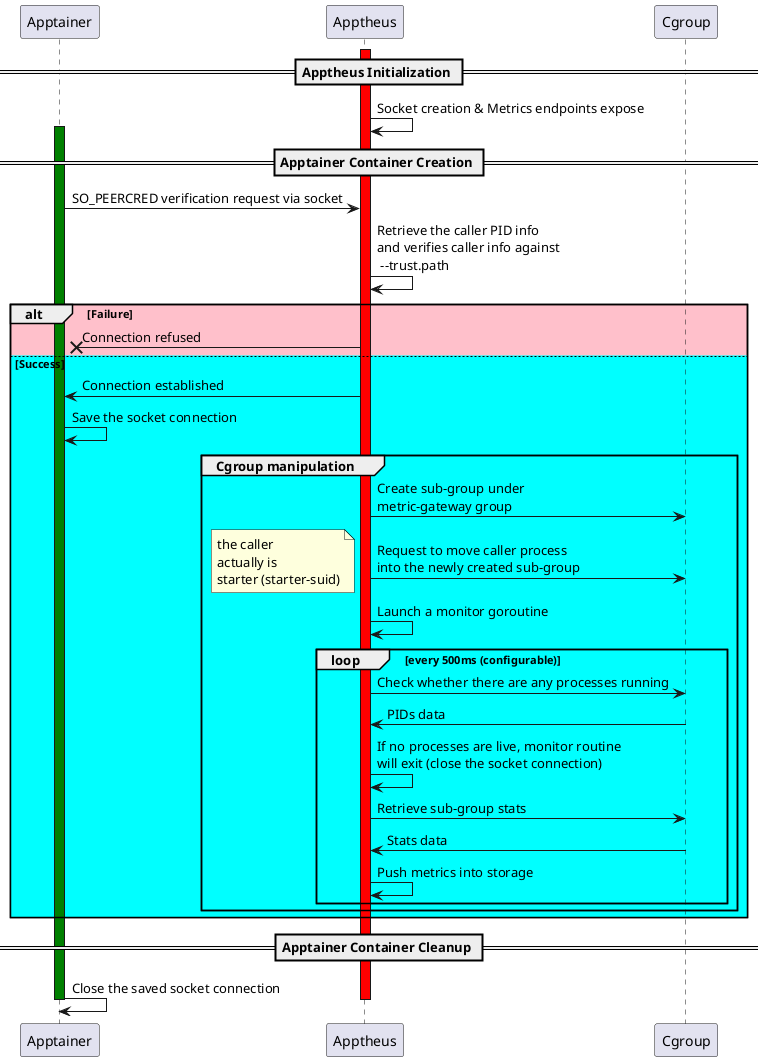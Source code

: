 @startuml apptainer
participant Apptainer
participant Apptheus
participant Cgroup

== Apptheus Initialization ==
    activate Apptheus #Red
    Apptheus -> Apptheus: Socket creation & Metrics endpoints expose

== Apptainer Container Creation ==

    activate Apptainer #Green
    Apptainer -> Apptheus: SO_PEERCRED verification request via socket
    Apptheus -> Apptheus: Retrieve the caller PID info \nand verifies caller info against\n --trust.path

    alt #Pink Failure
        Apptheus ->x Apptainer: Connection refused
    else #Cyan Success
        Apptheus -> Apptainer: Connection established
        Apptainer -> Apptainer: Save the socket connection

        Group Cgroup manipulation
            Apptheus -> Cgroup: Create sub-group under \nmetric-gateway group
            Apptheus -> Cgroup: Request to move caller process \ninto the newly created sub-group
            note left: the caller \nactually is \nstarter (starter-suid)
            Apptheus -> Apptheus: Launch a monitor goroutine
            loop every 500ms (configurable)
                Apptheus -> Cgroup: Check whether there are any processes running
                Apptheus <- Cgroup: PIDs data
                Apptheus -> Apptheus: If no processes are live, monitor routine \nwill exit (close the socket connection)
                Apptheus -> Cgroup: Retrieve sub-group stats
                Apptheus <- Cgroup: Stats data
                Apptheus -> Apptheus: Push metrics into storage
            end
        end
    end


== Apptainer Container Cleanup ==

    Apptainer -> Apptainer: Close the saved socket connection
    deactivate Apptainer

    deactivate Apptheus
@enduml
